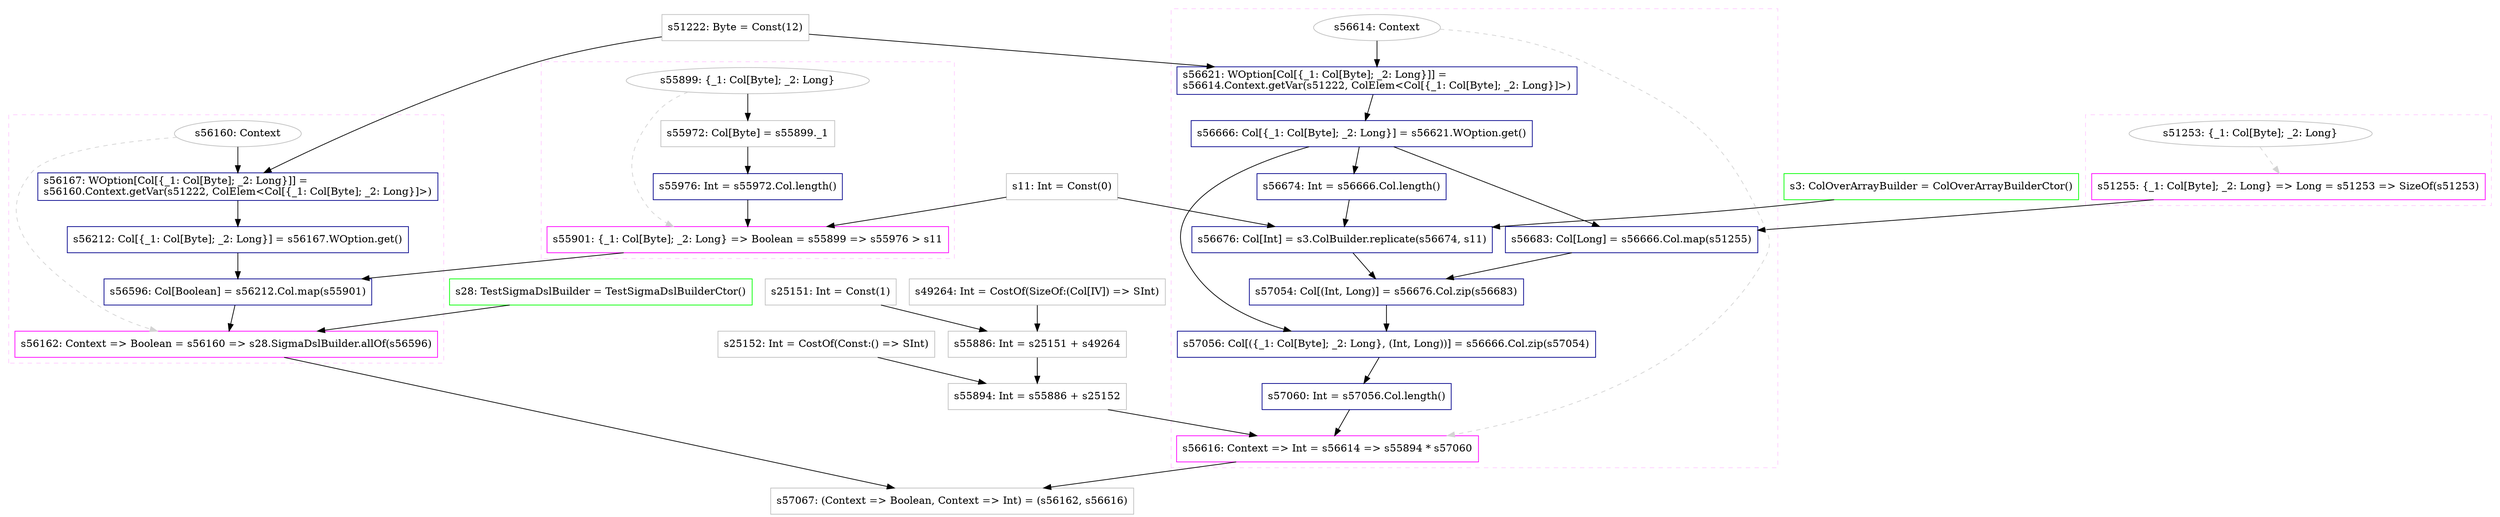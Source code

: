 digraph "TupCol5" {
concentrate=true
node [style=filled, fillcolor=orangered]

"s28" [
label="s28: TestSigmaDslBuilder = TestSigmaDslBuilderCtor()"
shape=box, color=green, tooltip="s28:TestSigmaDslBuilder", style=filled, fillcolor=white
]
"s11" [
label="s11: Int = Const(0)"
shape=box, color=gray, tooltip="s11:Int", style=filled, fillcolor=white
]
subgraph cluster_s55901 {
style=dashed; color="#FFCCFF"
"s55899" [
label="s55899: {_1: Col[Byte]; _2: Long}"
shape=oval, color=gray, tooltip="s55899:{_1: Col[Byte]; _2: Long}", style=filled, fillcolor=white
]
"s55901" [
label="s55901: {_1: Col[Byte]; _2: Long} => Boolean = s55899 => s55976 > s11"
shape=box, color=magenta, tooltip="s55901:{_1: Col[Byte]; _2: Long} => Boolean", style=filled, fillcolor=white
]
{rank=source; s55899}
"s55972" [
label="s55972: Col[Byte] = s55899._1"
shape=box, color=gray, tooltip="s55972:Col[Byte]", style=filled, fillcolor=white
]
"s55976" [
label="s55976: Int = s55972.Col.length()"
shape=box, color=darkblue, tooltip="s55976:Int", style=filled, fillcolor=white
]
{rank=sink; s55901}
}
"s51222" [
label="s51222: Byte = Const(12)"
shape=box, color=gray, tooltip="s51222:Byte", style=filled, fillcolor=white
]
subgraph cluster_s56162 {
style=dashed; color="#FFCCFF"
"s56160" [
label="s56160: Context"
shape=oval, color=gray, tooltip="s56160:Context", style=filled, fillcolor=white
]
"s56162" [
label="s56162: Context => Boolean = s56160 => s28.SigmaDslBuilder.allOf(s56596)"
shape=box, color=magenta, tooltip="s56162:Context => Boolean", style=filled, fillcolor=white
]
{rank=source; s56160}
"s56167" [
label="s56167: WOption[Col[{_1: Col[Byte]; _2: Long}]] =\ls56160.Context.getVar(s51222, ColElem<Col[{_1: Col[Byte]; _2: Long}]>)\l"
shape=box, color=darkblue, tooltip="s56167:WOption[Col[{_1: Col[Byte]; _2: Long}]]", style=filled, fillcolor=white
]
"s56212" [
label="s56212: Col[{_1: Col[Byte]; _2: Long}] = s56167.WOption.get()"
shape=box, color=darkblue, tooltip="s56212:Col[{_1: Col[Byte]; _2: Long}]", style=filled, fillcolor=white
]
"s56596" [
label="s56596: Col[Boolean] = s56212.Col.map(s55901)"
shape=box, color=darkblue, tooltip="s56596:Col[Boolean]", style=filled, fillcolor=white
]
{rank=sink; s56162}
}
"s25151" [
label="s25151: Int = Const(1)"
shape=box, color=gray, tooltip="s25151:Int", style=filled, fillcolor=white
]
"s49264" [
label="s49264: Int = CostOf(SizeOf:(Col[IV]) => SInt)"
shape=box, color=gray, tooltip="s49264:Int", style=filled, fillcolor=white
]
"s55886" [
label="s55886: Int = s25151 + s49264"
shape=box, color=gray, tooltip="s55886:Int", style=filled, fillcolor=white
]
"s25152" [
label="s25152: Int = CostOf(Const:() => SInt)"
shape=box, color=gray, tooltip="s25152:Int", style=filled, fillcolor=white
]
"s55894" [
label="s55894: Int = s55886 + s25152"
shape=box, color=gray, tooltip="s55894:Int", style=filled, fillcolor=white
]
"s3" [
label="s3: ColOverArrayBuilder = ColOverArrayBuilderCtor()"
shape=box, color=green, tooltip="s3:ColOverArrayBuilder", style=filled, fillcolor=white
]
subgraph cluster_s51255 {
style=dashed; color="#FFCCFF"
"s51253" [
label="s51253: {_1: Col[Byte]; _2: Long}"
shape=oval, color=gray, tooltip="s51253:{_1: Col[Byte]; _2: Long}", style=filled, fillcolor=white
]
"s51255" [
label="s51255: {_1: Col[Byte]; _2: Long} => Long = s51253 => SizeOf(s51253)"
shape=box, color=magenta, tooltip="s51255:{_1: Col[Byte]; _2: Long} => Long", style=filled, fillcolor=white
]
{rank=source; s51253}
{rank=sink; s51255}
}
subgraph cluster_s56616 {
style=dashed; color="#FFCCFF"
"s56614" [
label="s56614: Context"
shape=oval, color=gray, tooltip="s56614:Context", style=filled, fillcolor=white
]
"s56616" [
label="s56616: Context => Int = s56614 => s55894 * s57060"
shape=box, color=magenta, tooltip="s56616:Context => Int", style=filled, fillcolor=white
]
{rank=source; s56614}
"s56621" [
label="s56621: WOption[Col[{_1: Col[Byte]; _2: Long}]] =\ls56614.Context.getVar(s51222, ColElem<Col[{_1: Col[Byte]; _2: Long}]>)\l"
shape=box, color=darkblue, tooltip="s56621:WOption[Col[{_1: Col[Byte]; _2: Long}]]", style=filled, fillcolor=white
]
"s56666" [
label="s56666: Col[{_1: Col[Byte]; _2: Long}] = s56621.WOption.get()"
shape=box, color=darkblue, tooltip="s56666:Col[{_1: Col[Byte]; _2: Long}]", style=filled, fillcolor=white
]
"s56674" [
label="s56674: Int = s56666.Col.length()"
shape=box, color=darkblue, tooltip="s56674:Int", style=filled, fillcolor=white
]
"s56676" [
label="s56676: Col[Int] = s3.ColBuilder.replicate(s56674, s11)"
shape=box, color=darkblue, tooltip="s56676:Col[Int]", style=filled, fillcolor=white
]
"s56683" [
label="s56683: Col[Long] = s56666.Col.map(s51255)"
shape=box, color=darkblue, tooltip="s56683:Col[Long]", style=filled, fillcolor=white
]
"s57054" [
label="s57054: Col[(Int, Long)] = s56676.Col.zip(s56683)"
shape=box, color=darkblue, tooltip="s57054:Col[(Int, Long)]", style=filled, fillcolor=white
]
"s57056" [
label="s57056: Col[({_1: Col[Byte]; _2: Long}, (Int, Long))] = s56666.Col.zip(s57054)"
shape=box, color=darkblue, tooltip="s57056:Col[({_1: Col[Byte]; _2: Long}, (Int, Long))]", style=filled, fillcolor=white
]
"s57060" [
label="s57060: Int = s57056.Col.length()"
shape=box, color=darkblue, tooltip="s57060:Int", style=filled, fillcolor=white
]
{rank=sink; s56616}
}
"s57067" [
label="s57067: (Context => Boolean, Context => Int) = (s56162, s56616)"
shape=box, color=gray, tooltip="s57067:(Context => Boolean, Context => Int)", style=filled, fillcolor=white
]
"s56160" -> "s56167" [style=solid]
"s51222" -> "s56167" [style=solid]
"s56162" -> "s57067" [style=solid]
"s56616" -> "s57067" [style=solid]
"s25151" -> "s55886" [style=solid]
"s49264" -> "s55886" [style=solid]
"s56614" -> "s56616" [style=dashed, color=lightgray, weight=0]
"s55894" -> "s56616" [style=solid]
"s57060" -> "s56616" [style=solid]
"s56621" -> "s56666" [style=solid]
"s57056" -> "s57060" [style=solid]
"s3" -> "s56676" [style=solid]
"s56674" -> "s56676" [style=solid]
"s11" -> "s56676" [style=solid]
"s55886" -> "s55894" [style=solid]
"s25152" -> "s55894" [style=solid]
"s56676" -> "s57054" [style=solid]
"s56683" -> "s57054" [style=solid]
"s56666" -> "s56683" [style=solid]
"s51255" -> "s56683" [style=solid]
"s56160" -> "s56162" [style=dashed, color=lightgray, weight=0]
"s28" -> "s56162" [style=solid]
"s56596" -> "s56162" [style=solid]
"s55899" -> "s55901" [style=dashed, color=lightgray, weight=0]
"s55976" -> "s55901" [style=solid]
"s11" -> "s55901" [style=solid]
"s56614" -> "s56621" [style=solid]
"s51222" -> "s56621" [style=solid]
"s55972" -> "s55976" [style=solid]
"s56666" -> "s56674" [style=solid]
"s55899" -> "s55972" [style=solid]
"s56167" -> "s56212" [style=solid]
"s56212" -> "s56596" [style=solid]
"s55901" -> "s56596" [style=solid]
"s56666" -> "s57056" [style=solid]
"s57054" -> "s57056" [style=solid]
"s51253" -> "s51255" [style=dashed, color=lightgray, weight=0]
"s51253" -> "s51255" [style=solid]
}
